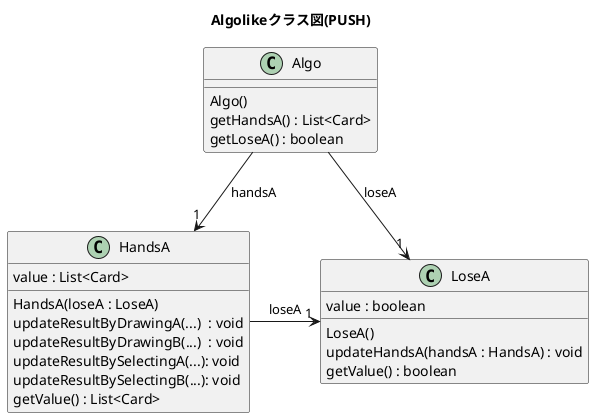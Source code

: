 @startuml
title Algolikeクラス図(PUSH)
class Algo{
    Algo()
    getHandsA() : List<Card> 
    getLoseA() : boolean
}
class HandsA{
    value : List<Card> 
    HandsA(loseA : LoseA)
    updateResultByDrawingA(...)  : void 
    updateResultByDrawingB(...)  : void 
    updateResultBySelectingA(...): void 
    updateResultBySelectingB(...): void 
    getValue() : List<Card> 
}
class LoseA{
    value : boolean 
    LoseA()
    updateHandsA(handsA : HandsA) : void
    getValue() : boolean
}
Algo -->"1" HandsA :handsA
Algo -->"1" LoseA  :loseA
HandsA ->"1" LoseA : loseA

@enduml